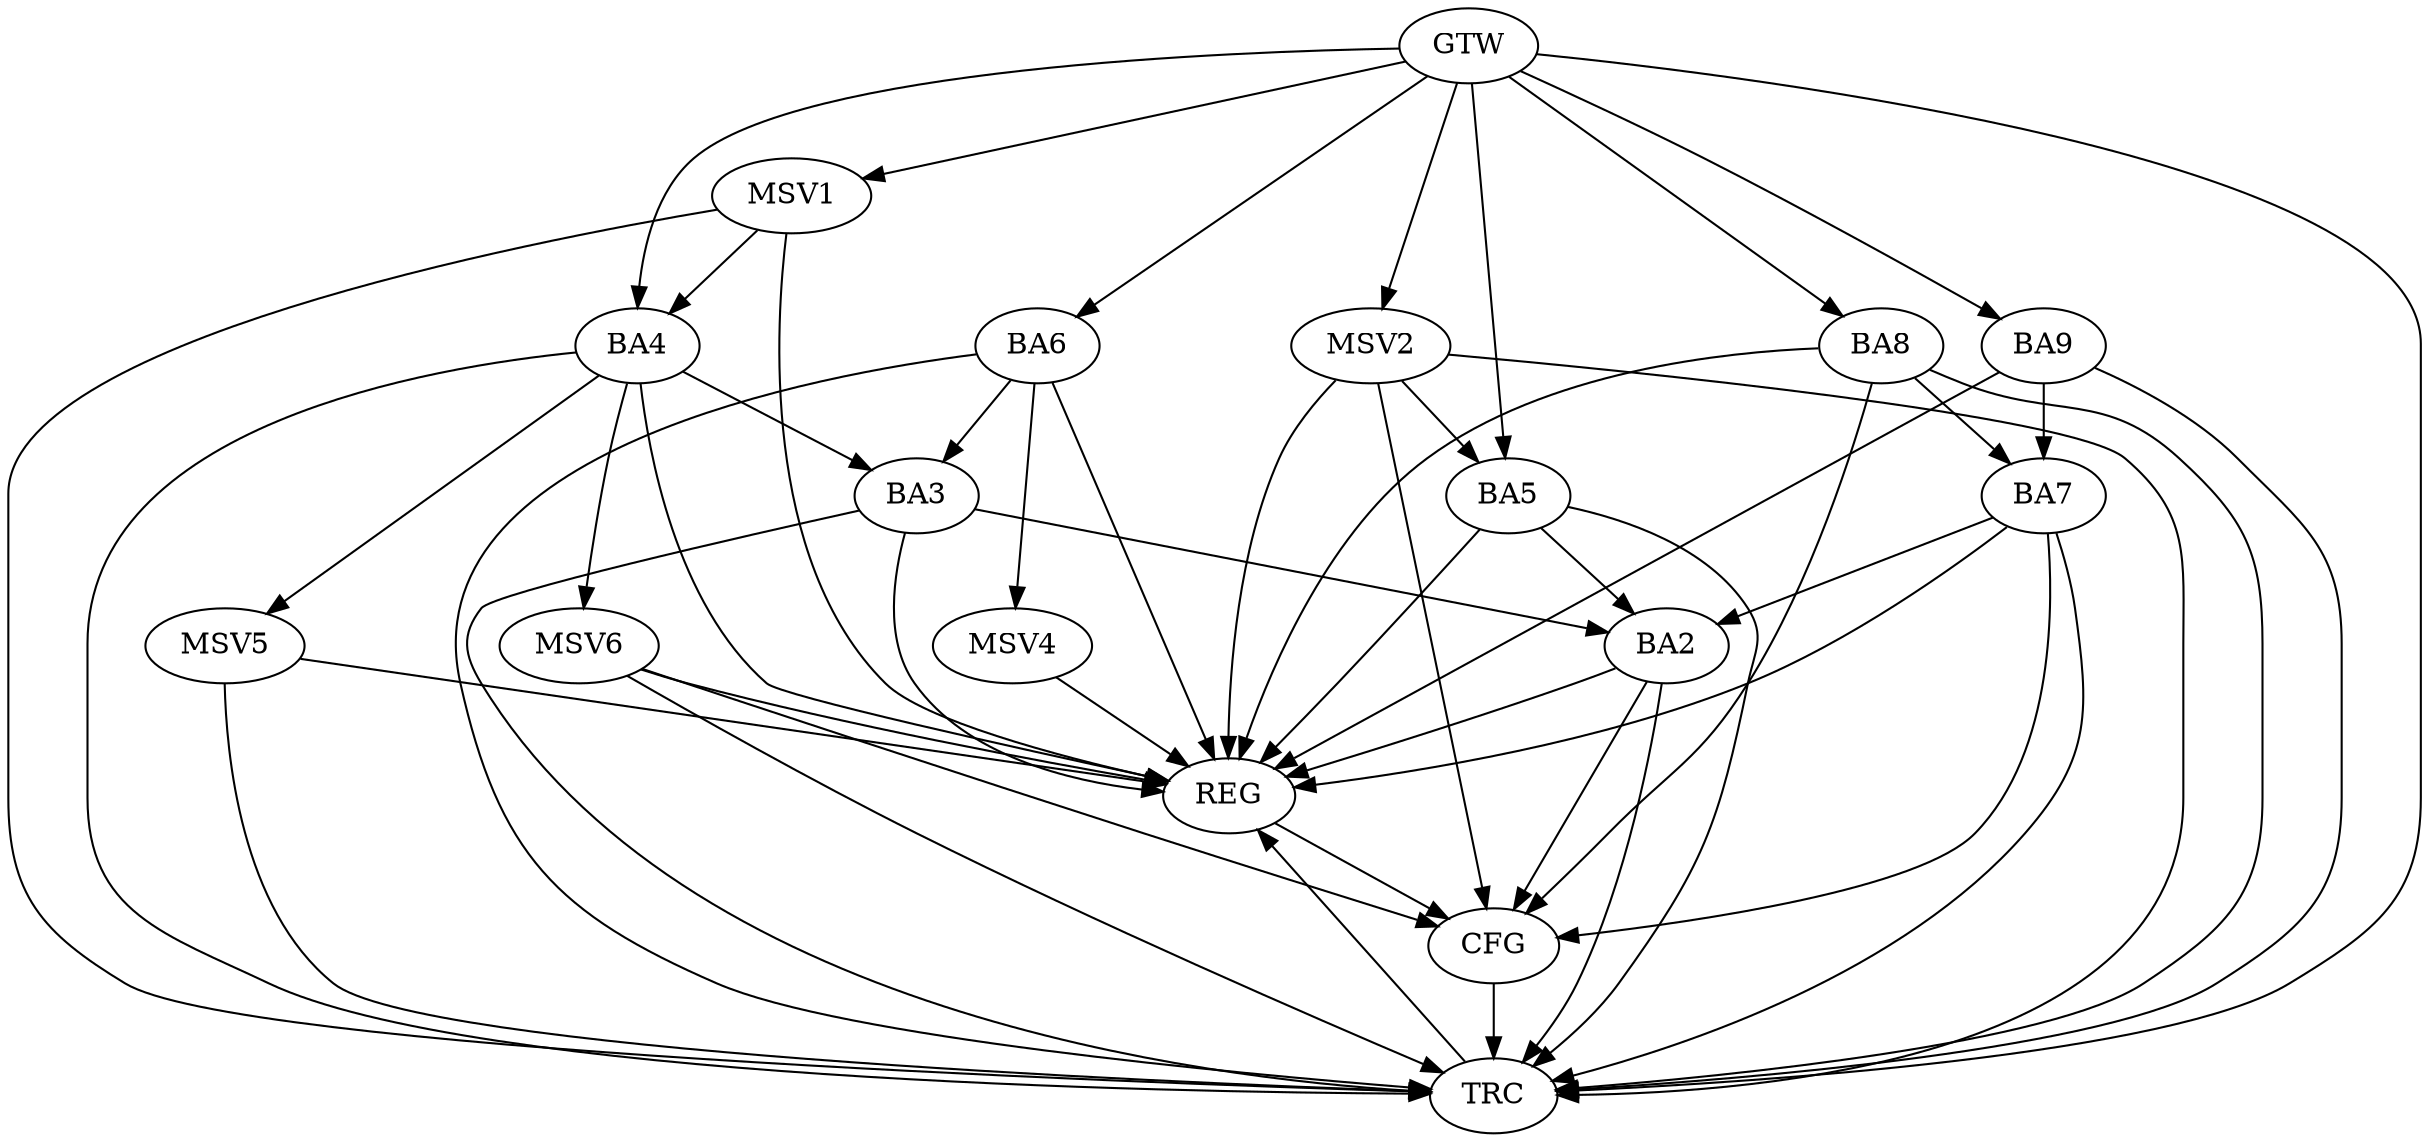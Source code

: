 strict digraph G {
  BA2 [ label="BA2" ];
  BA3 [ label="BA3" ];
  BA4 [ label="BA4" ];
  BA5 [ label="BA5" ];
  BA6 [ label="BA6" ];
  BA7 [ label="BA7" ];
  BA8 [ label="BA8" ];
  BA9 [ label="BA9" ];
  GTW [ label="GTW" ];
  REG [ label="REG" ];
  CFG [ label="CFG" ];
  TRC [ label="TRC" ];
  MSV1 [ label="MSV1" ];
  MSV2 [ label="MSV2" ];
  MSV4 [ label="MSV4" ];
  MSV5 [ label="MSV5" ];
  MSV6 [ label="MSV6" ];
  BA3 -> BA2;
  BA4 -> BA3;
  BA5 -> BA2;
  BA6 -> BA3;
  BA7 -> BA2;
  BA8 -> BA7;
  BA9 -> BA7;
  GTW -> BA4;
  GTW -> BA5;
  GTW -> BA6;
  GTW -> BA8;
  GTW -> BA9;
  BA2 -> REG;
  BA3 -> REG;
  BA4 -> REG;
  BA5 -> REG;
  BA6 -> REG;
  BA7 -> REG;
  BA8 -> REG;
  BA9 -> REG;
  BA8 -> CFG;
  BA7 -> CFG;
  BA2 -> CFG;
  REG -> CFG;
  BA2 -> TRC;
  BA3 -> TRC;
  BA4 -> TRC;
  BA5 -> TRC;
  BA6 -> TRC;
  BA7 -> TRC;
  BA8 -> TRC;
  BA9 -> TRC;
  GTW -> TRC;
  CFG -> TRC;
  TRC -> REG;
  MSV1 -> BA4;
  GTW -> MSV1;
  MSV1 -> REG;
  MSV1 -> TRC;
  MSV2 -> BA5;
  GTW -> MSV2;
  MSV2 -> REG;
  MSV2 -> TRC;
  MSV2 -> CFG;
  BA6 -> MSV4;
  MSV4 -> REG;
  BA4 -> MSV5;
  MSV5 -> REG;
  MSV5 -> TRC;
  BA4 -> MSV6;
  MSV6 -> REG;
  MSV6 -> TRC;
  MSV6 -> CFG;
}
